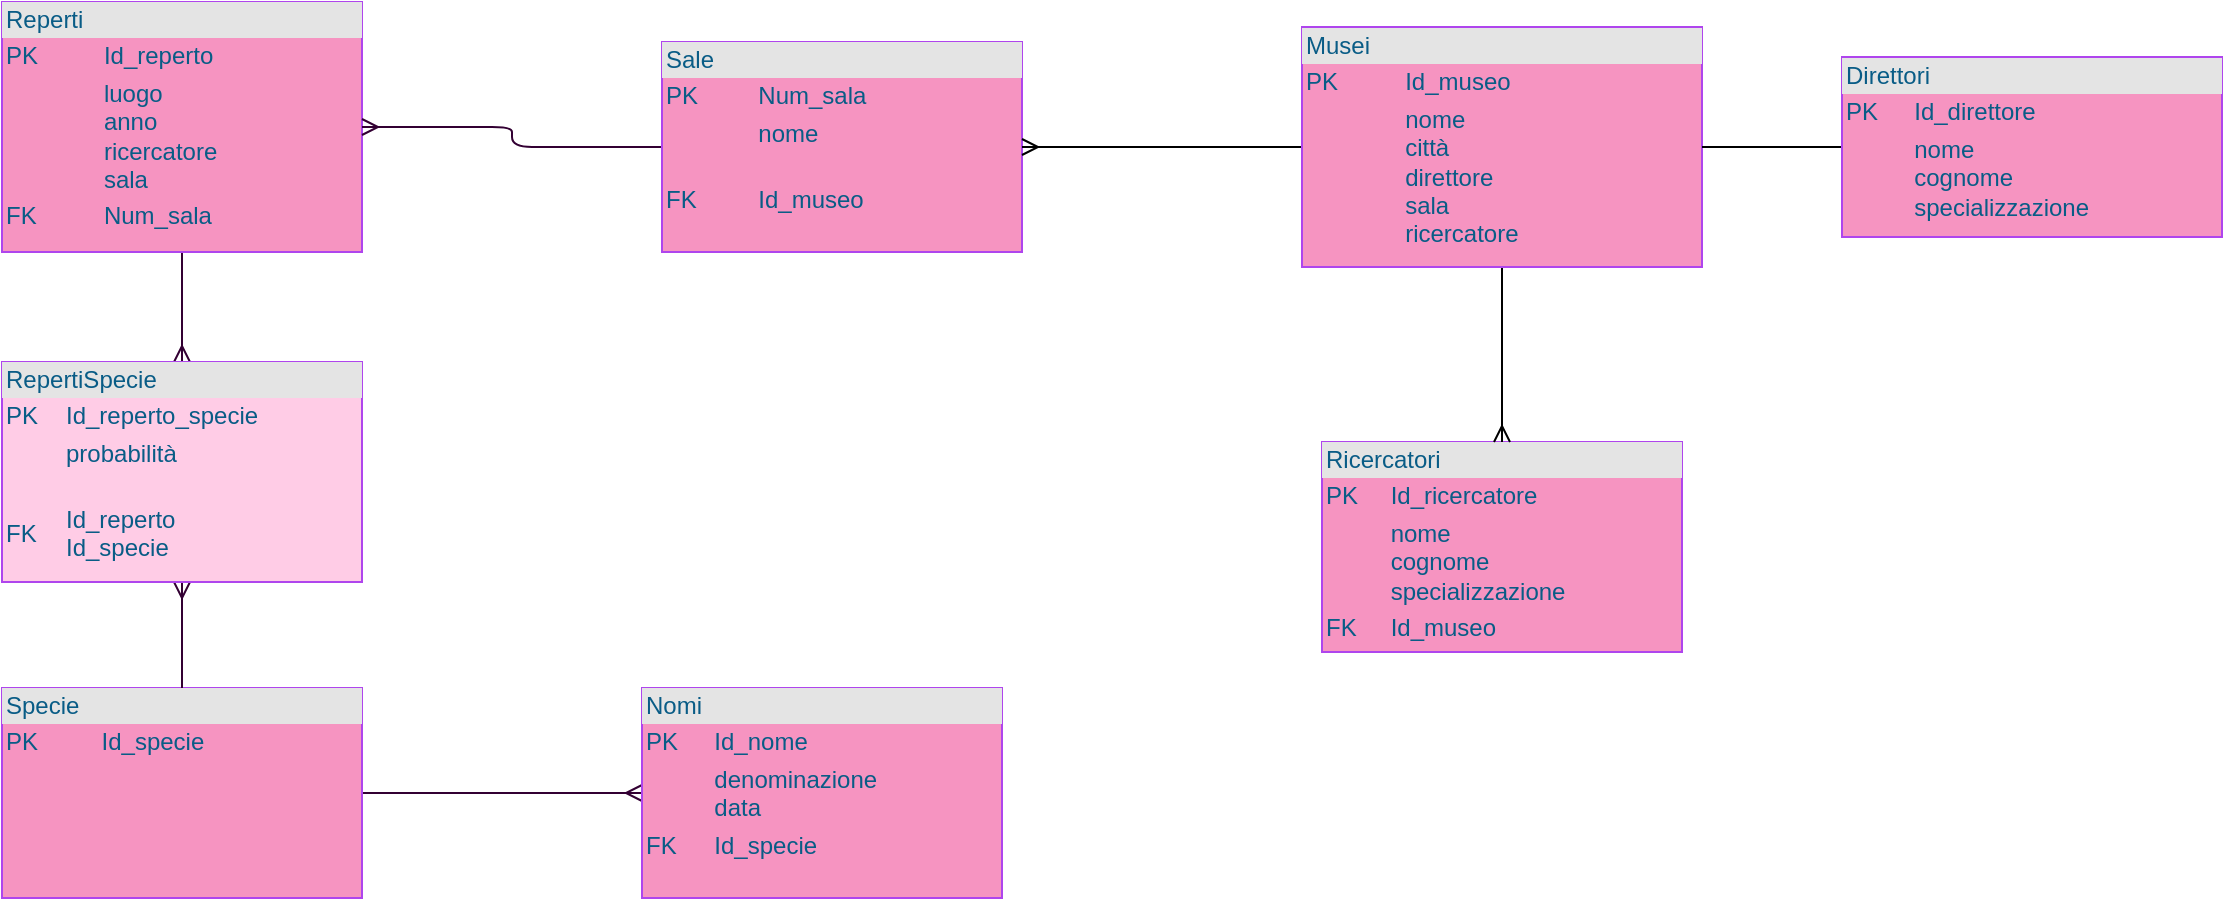 <mxfile version="13.9.7" type="github">
  <diagram name="Page-1" id="e7e014a7-5840-1c2e-5031-d8a46d1fe8dd">
    <mxGraphModel dx="1351" dy="877" grid="1" gridSize="10" guides="1" tooltips="1" connect="1" arrows="1" fold="1" page="1" pageScale="1" pageWidth="1169" pageHeight="826" math="0" shadow="0">
      <root>
        <mxCell id="0" />
        <mxCell id="1" parent="0" />
        <mxCell id="fetIM_wL7qm3xEip3_ih-56" style="edgeStyle=orthogonalEdgeStyle;curved=0;rounded=1;sketch=0;orthogonalLoop=1;jettySize=auto;html=1;entryX=0;entryY=0.5;entryDx=0;entryDy=0;fillColor=#F694C1;fontColor=#095C86;endArrow=ERmany;endFill=0;strokeColor=#330033;exitX=1;exitY=0.5;exitDx=0;exitDy=0;" parent="1" source="fetIM_wL7qm3xEip3_ih-53" target="fetIM_wL7qm3xEip3_ih-54" edge="1">
          <mxGeometry relative="1" as="geometry" />
        </mxCell>
        <mxCell id="fetIM_wL7qm3xEip3_ih-58" style="edgeStyle=orthogonalEdgeStyle;curved=0;rounded=1;sketch=0;orthogonalLoop=1;jettySize=auto;html=1;endArrow=ERmany;endFill=0;strokeColor=#330033;fillColor=#F694C1;fontColor=#095C86;exitX=0.5;exitY=1;exitDx=0;exitDy=0;entryX=0.5;entryY=0;entryDx=0;entryDy=0;" parent="1" source="fetIM_wL7qm3xEip3_ih-49" target="fetIM_wL7qm3xEip3_ih-57" edge="1">
          <mxGeometry relative="1" as="geometry">
            <mxPoint x="180" y="240" as="sourcePoint" />
            <mxPoint x="170" y="230" as="targetPoint" />
            <Array as="points" />
          </mxGeometry>
        </mxCell>
        <mxCell id="fetIM_wL7qm3xEip3_ih-49" value="&lt;div style=&quot;box-sizing: border-box ; width: 100% ; background: #e4e4e4 ; padding: 2px&quot;&gt;Reperti&lt;/div&gt;&lt;table style=&quot;width: 100% ; font-size: 1em&quot; cellpadding=&quot;2&quot; cellspacing=&quot;0&quot;&gt;&lt;tbody&gt;&lt;tr&gt;&lt;td&gt;PK&lt;/td&gt;&lt;td&gt;Id_reperto&lt;br&gt;&lt;/td&gt;&lt;/tr&gt;&lt;tr&gt;&lt;td&gt;&lt;br&gt;&lt;/td&gt;&lt;td&gt;luogo&lt;br&gt;anno&lt;br&gt;ricercatore&lt;br&gt;sala&lt;/td&gt;&lt;/tr&gt;&lt;tr&gt;&lt;td&gt;FK&amp;nbsp;&lt;/td&gt;&lt;td&gt;Num_sala&lt;/td&gt;&lt;/tr&gt;&lt;/tbody&gt;&lt;/table&gt;" style="verticalAlign=top;align=left;overflow=fill;html=1;fillColor=#F694C1;strokeColor=#AF45ED;fontColor=#095C86;" parent="1" vertex="1">
          <mxGeometry x="50" y="70" width="180" height="125" as="geometry" />
        </mxCell>
        <mxCell id="fetIM_wL7qm3xEip3_ih-50" value="&lt;div style=&quot;box-sizing: border-box ; width: 100% ; background: #e4e4e4 ; padding: 2px&quot;&gt;Ricercatori&lt;/div&gt;&lt;table style=&quot;width: 100% ; font-size: 1em&quot; cellpadding=&quot;2&quot; cellspacing=&quot;0&quot;&gt;&lt;tbody&gt;&lt;tr&gt;&lt;td&gt;PK&lt;/td&gt;&lt;td&gt;Id_ricercatore&lt;br&gt;&lt;/td&gt;&lt;/tr&gt;&lt;tr&gt;&lt;td&gt;&lt;br&gt;&lt;/td&gt;&lt;td&gt;nome&lt;br&gt;cognome&lt;br&gt;specializzazione&lt;/td&gt;&lt;/tr&gt;&lt;tr&gt;&lt;td&gt;FK&lt;/td&gt;&lt;td&gt;Id_museo&lt;/td&gt;&lt;/tr&gt;&lt;/tbody&gt;&lt;/table&gt;" style="verticalAlign=top;align=left;overflow=fill;html=1;fillColor=#F694C1;fontColor=#095C86;strokeColor=#AF45ED;" parent="1" vertex="1">
          <mxGeometry x="710" y="290" width="180" height="105" as="geometry" />
        </mxCell>
        <mxCell id="fetIM_wL7qm3xEip3_ih-60" style="edgeStyle=orthogonalEdgeStyle;curved=0;rounded=1;sketch=0;orthogonalLoop=1;jettySize=auto;html=1;exitX=0;exitY=0.5;exitDx=0;exitDy=0;entryX=1;entryY=0.5;entryDx=0;entryDy=0;endArrow=ERmany;endFill=0;strokeColor=#330033;fillColor=#F694C1;fontColor=#095C86;" parent="1" source="fetIM_wL7qm3xEip3_ih-51" target="fetIM_wL7qm3xEip3_ih-49" edge="1">
          <mxGeometry relative="1" as="geometry" />
        </mxCell>
        <mxCell id="fetIM_wL7qm3xEip3_ih-51" value="&lt;div style=&quot;box-sizing: border-box ; width: 100% ; background: #e4e4e4 ; padding: 2px&quot;&gt;Sale&lt;/div&gt;&lt;table style=&quot;width: 100% ; font-size: 1em&quot; cellpadding=&quot;2&quot; cellspacing=&quot;0&quot;&gt;&lt;tbody&gt;&lt;tr&gt;&lt;td&gt;PK&lt;/td&gt;&lt;td&gt;Num_sala&lt;/td&gt;&lt;/tr&gt;&lt;tr&gt;&lt;td&gt;&lt;br&gt;&lt;/td&gt;&lt;td&gt;nome&lt;/td&gt;&lt;/tr&gt;&lt;tr&gt;&lt;td&gt;FK&lt;/td&gt;&lt;td&gt;&lt;br&gt;Id_museo&lt;br&gt;&lt;br&gt;&lt;/td&gt;&lt;/tr&gt;&lt;/tbody&gt;&lt;/table&gt;" style="verticalAlign=top;align=left;overflow=fill;html=1;fillColor=#F694C1;strokeColor=#AF45ED;fontColor=#095C86;" parent="1" vertex="1">
          <mxGeometry x="380" y="90" width="180" height="105" as="geometry" />
        </mxCell>
        <mxCell id="J6SQIUYGpwcaE3tfgoB5-7" style="edgeStyle=orthogonalEdgeStyle;rounded=0;orthogonalLoop=1;jettySize=auto;html=1;entryX=0.5;entryY=0;entryDx=0;entryDy=0;endArrow=ERmany;endFill=0;fontColor=#095C86;" edge="1" parent="1" source="fetIM_wL7qm3xEip3_ih-52" target="fetIM_wL7qm3xEip3_ih-50">
          <mxGeometry relative="1" as="geometry" />
        </mxCell>
        <mxCell id="J6SQIUYGpwcaE3tfgoB5-8" style="edgeStyle=orthogonalEdgeStyle;rounded=0;orthogonalLoop=1;jettySize=auto;html=1;entryX=1;entryY=0.5;entryDx=0;entryDy=0;endArrow=ERmany;endFill=0;fontColor=#095C86;" edge="1" parent="1" source="fetIM_wL7qm3xEip3_ih-52" target="fetIM_wL7qm3xEip3_ih-51">
          <mxGeometry relative="1" as="geometry" />
        </mxCell>
        <mxCell id="fetIM_wL7qm3xEip3_ih-52" value="&lt;div style=&quot;box-sizing: border-box ; width: 100% ; background: #e4e4e4 ; padding: 2px&quot;&gt;Musei&lt;/div&gt;&lt;table style=&quot;width: 100% ; font-size: 1em&quot; cellpadding=&quot;2&quot; cellspacing=&quot;0&quot;&gt;&lt;tbody&gt;&lt;tr&gt;&lt;td&gt;PK&lt;/td&gt;&lt;td&gt;Id_museo&lt;br&gt;&lt;/td&gt;&lt;/tr&gt;&lt;tr&gt;&lt;td&gt;&lt;br&gt;&lt;/td&gt;&lt;td&gt;nome&lt;br&gt;città&lt;br&gt;direttore&lt;br&gt;sala&lt;br&gt;ricercatore&lt;/td&gt;&lt;/tr&gt;&lt;tr&gt;&lt;td&gt;&lt;br&gt;&lt;/td&gt;&lt;td&gt;&lt;/td&gt;&lt;/tr&gt;&lt;/tbody&gt;&lt;/table&gt;" style="verticalAlign=top;align=left;overflow=fill;html=1;strokeColor=#AF45ED;fillColor=#F694C1;fontColor=#095C86;" parent="1" vertex="1">
          <mxGeometry x="700" y="82.5" width="200" height="120" as="geometry" />
        </mxCell>
        <mxCell id="fetIM_wL7qm3xEip3_ih-53" value="&lt;div style=&quot;box-sizing: border-box ; width: 100% ; background: #e4e4e4 ; padding: 2px&quot;&gt;Specie&lt;/div&gt;&lt;table style=&quot;width: 100% ; font-size: 1em&quot; cellpadding=&quot;2&quot; cellspacing=&quot;0&quot;&gt;&lt;tbody&gt;&lt;tr&gt;&lt;td&gt;PK&lt;/td&gt;&lt;td&gt;Id_specie&lt;/td&gt;&lt;/tr&gt;&lt;tr&gt;&lt;td&gt;&lt;br&gt;&lt;/td&gt;&lt;td&gt;&lt;br&gt;&lt;/td&gt;&lt;/tr&gt;&lt;tr&gt;&lt;td&gt;&lt;br&gt;&lt;/td&gt;&lt;td&gt;&lt;/td&gt;&lt;/tr&gt;&lt;/tbody&gt;&lt;/table&gt;" style="verticalAlign=top;align=left;overflow=fill;html=1;fillColor=#F694C1;strokeColor=#AF45ED;fontColor=#095C86;" parent="1" vertex="1">
          <mxGeometry x="50" y="413" width="180" height="105" as="geometry" />
        </mxCell>
        <mxCell id="fetIM_wL7qm3xEip3_ih-54" value="&lt;div style=&quot;box-sizing: border-box ; width: 100% ; background: #e4e4e4 ; padding: 2px&quot;&gt;Nomi&lt;/div&gt;&lt;table style=&quot;width: 100% ; font-size: 1em&quot; cellpadding=&quot;2&quot; cellspacing=&quot;0&quot;&gt;&lt;tbody&gt;&lt;tr&gt;&lt;td&gt;PK&lt;/td&gt;&lt;td&gt;Id_nome&lt;br&gt;&lt;/td&gt;&lt;/tr&gt;&lt;tr&gt;&lt;td&gt;&lt;br&gt;&lt;/td&gt;&lt;td&gt;denominazione&lt;br&gt;data&lt;/td&gt;&lt;/tr&gt;&lt;tr&gt;&lt;td&gt;FK&lt;/td&gt;&lt;td&gt;Id_specie&lt;/td&gt;&lt;/tr&gt;&lt;/tbody&gt;&lt;/table&gt;" style="verticalAlign=top;align=left;overflow=fill;html=1;fillColor=#F694C1;strokeColor=#AF45ED;fontColor=#095C86;" parent="1" vertex="1">
          <mxGeometry x="370" y="413" width="180" height="105" as="geometry" />
        </mxCell>
        <mxCell id="fetIM_wL7qm3xEip3_ih-59" style="edgeStyle=orthogonalEdgeStyle;curved=0;rounded=1;sketch=0;orthogonalLoop=1;jettySize=auto;html=1;exitX=0.5;exitY=0;exitDx=0;exitDy=0;endArrow=ERmany;endFill=0;strokeColor=#330033;fillColor=#F694C1;fontColor=#095C86;entryX=0.5;entryY=1;entryDx=0;entryDy=0;" parent="1" source="fetIM_wL7qm3xEip3_ih-53" target="fetIM_wL7qm3xEip3_ih-57" edge="1">
          <mxGeometry relative="1" as="geometry">
            <mxPoint x="190" y="390" as="targetPoint" />
          </mxGeometry>
        </mxCell>
        <mxCell id="fetIM_wL7qm3xEip3_ih-57" value="&lt;div style=&quot;box-sizing: border-box ; width: 100% ; background: #e4e4e4 ; padding: 2px&quot;&gt;RepertiSpecie&lt;/div&gt;&lt;table style=&quot;width: 100% ; font-size: 1em&quot; cellpadding=&quot;2&quot; cellspacing=&quot;0&quot;&gt;&lt;tbody&gt;&lt;tr&gt;&lt;td&gt;PK&lt;/td&gt;&lt;td&gt;Id_reperto_specie&lt;/td&gt;&lt;/tr&gt;&lt;tr&gt;&lt;td&gt;&lt;br&gt;&lt;/td&gt;&lt;td&gt;probabilità&lt;br&gt;&lt;br&gt;&lt;/td&gt;&lt;/tr&gt;&lt;tr&gt;&lt;td&gt;FK&lt;/td&gt;&lt;td&gt;Id_reperto&amp;nbsp;&lt;br&gt;Id_specie&lt;/td&gt;&lt;/tr&gt;&lt;/tbody&gt;&lt;/table&gt;" style="verticalAlign=top;align=left;overflow=fill;html=1;strokeColor=#AF45ED;fontColor=#095C86;fillColor=#FFCCE6;" parent="1" vertex="1">
          <mxGeometry x="50" y="250" width="180" height="110" as="geometry" />
        </mxCell>
        <mxCell id="J6SQIUYGpwcaE3tfgoB5-10" style="edgeStyle=orthogonalEdgeStyle;rounded=0;orthogonalLoop=1;jettySize=auto;html=1;entryX=1;entryY=0.5;entryDx=0;entryDy=0;endArrow=none;endFill=0;fontColor=#095C86;" edge="1" parent="1" source="J6SQIUYGpwcaE3tfgoB5-5" target="fetIM_wL7qm3xEip3_ih-52">
          <mxGeometry relative="1" as="geometry" />
        </mxCell>
        <mxCell id="J6SQIUYGpwcaE3tfgoB5-5" value="&lt;div style=&quot;box-sizing: border-box ; width: 100% ; background: #e4e4e4 ; padding: 2px&quot;&gt;Direttori&lt;/div&gt;&lt;table style=&quot;width: 100% ; font-size: 1em&quot; cellpadding=&quot;2&quot; cellspacing=&quot;0&quot;&gt;&lt;tbody&gt;&lt;tr&gt;&lt;td&gt;PK&lt;/td&gt;&lt;td&gt;Id_direttore&lt;/td&gt;&lt;/tr&gt;&lt;tr&gt;&lt;td&gt;&lt;br&gt;&lt;/td&gt;&lt;td&gt;nome&lt;br&gt;cognome&lt;br&gt;specializzazione&lt;/td&gt;&lt;/tr&gt;&lt;/tbody&gt;&lt;/table&gt;" style="verticalAlign=top;align=left;overflow=fill;html=1;fillColor=#F694C1;strokeColor=#AF45ED;fontColor=#095C86;" vertex="1" parent="1">
          <mxGeometry x="970" y="97.5" width="190" height="90" as="geometry" />
        </mxCell>
      </root>
    </mxGraphModel>
  </diagram>
</mxfile>
